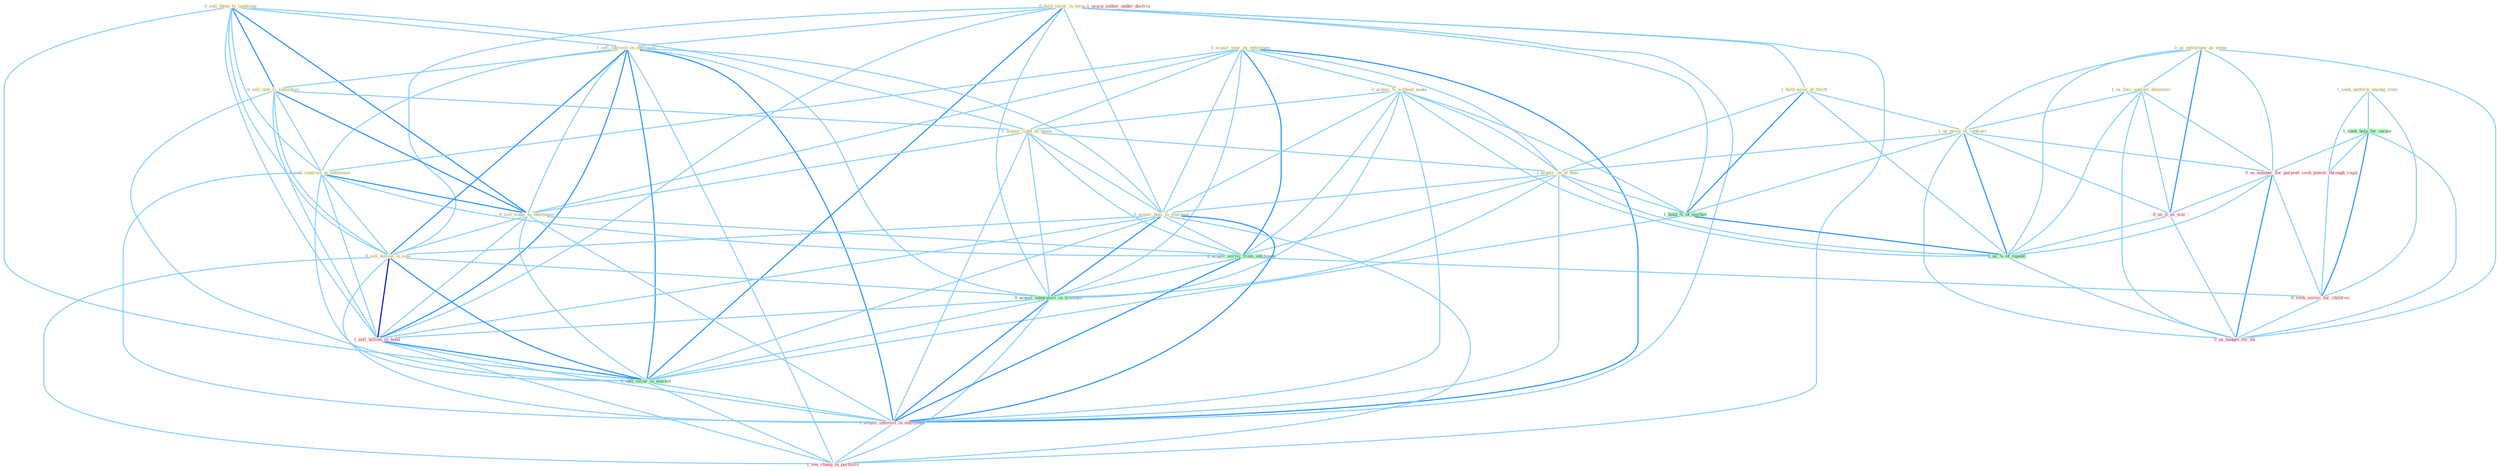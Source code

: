 Graph G{ 
    node
    [shape=polygon,style=filled,width=.5,height=.06,color="#BDFCC9",fixedsize=true,fontsize=4,
    fontcolor="#2f4f4f"];
    {node
    [color="#ffffe0", fontcolor="#8b7d6b"] "0_us_entitynam_as_stone " "0_hold_secur_in_term " "0_sell_them_to_landscap " "1_hold_asset_of_thrift " "1_us_forc_against_demonstr " "0_acquir_year_by_entitynam " "0_acquir_%_without_make " "1_sell_interest_in_othernum " "0_sell_unit_to_subsidiari " "1_us_price_of_contract " "0_sell_contract_at_entitynam " "1_seek_uniform_among_state " "1_acquir_right_to_name " "0_sell_stake_to_entitynam " "1_acquir_on_of_busi " "0_acquir_busi_in_yearnum " "0_sell_billion_in_sale "}
{node [color="#fff0f5", fontcolor="#b22222"] "0_seek_power_through_regul " "0_us_number_for_purpos " "1_sell_billion_in_bond " "0_us_it_as_wai " "1_usurp_author_under_doctrin " "1_acquir_interest_in_entitynam " "0_seek_servic_for_children " "1_see_chang_in_portfolio " "0_us_budget_for_thi "}
edge [color="#B0E2FF"];

	"0_us_entitynam_as_stone " -- "1_us_forc_against_demonstr " [w="1", color="#87cefa" ];
	"0_us_entitynam_as_stone " -- "1_us_price_of_contract " [w="1", color="#87cefa" ];
	"0_us_entitynam_as_stone " -- "0_us_number_for_purpos " [w="1", color="#87cefa" ];
	"0_us_entitynam_as_stone " -- "0_us_it_as_wai " [w="2", color="#1e90ff" , len=0.8];
	"0_us_entitynam_as_stone " -- "1_us_%_of_capabl " [w="1", color="#87cefa" ];
	"0_us_entitynam_as_stone " -- "0_us_budget_for_thi " [w="1", color="#87cefa" ];
	"0_hold_secur_in_term " -- "1_hold_asset_of_thrift " [w="1", color="#87cefa" ];
	"0_hold_secur_in_term " -- "1_sell_interest_in_othernum " [w="1", color="#87cefa" ];
	"0_hold_secur_in_term " -- "0_acquir_busi_in_yearnum " [w="1", color="#87cefa" ];
	"0_hold_secur_in_term " -- "0_sell_billion_in_sale " [w="1", color="#87cefa" ];
	"0_hold_secur_in_term " -- "1_hold_%_of_market " [w="1", color="#87cefa" ];
	"0_hold_secur_in_term " -- "0_acquir_laboratori_in_transact " [w="1", color="#87cefa" ];
	"0_hold_secur_in_term " -- "1_sell_billion_in_bond " [w="1", color="#87cefa" ];
	"0_hold_secur_in_term " -- "0_sell_secur_in_market " [w="2", color="#1e90ff" , len=0.8];
	"0_hold_secur_in_term " -- "1_acquir_interest_in_entitynam " [w="1", color="#87cefa" ];
	"0_hold_secur_in_term " -- "1_see_chang_in_portfolio " [w="1", color="#87cefa" ];
	"0_sell_them_to_landscap " -- "1_sell_interest_in_othernum " [w="1", color="#87cefa" ];
	"0_sell_them_to_landscap " -- "0_sell_unit_to_subsidiari " [w="2", color="#1e90ff" , len=0.8];
	"0_sell_them_to_landscap " -- "0_sell_contract_at_entitynam " [w="1", color="#87cefa" ];
	"0_sell_them_to_landscap " -- "1_acquir_right_to_name " [w="1", color="#87cefa" ];
	"0_sell_them_to_landscap " -- "0_sell_stake_to_entitynam " [w="2", color="#1e90ff" , len=0.8];
	"0_sell_them_to_landscap " -- "0_sell_billion_in_sale " [w="1", color="#87cefa" ];
	"0_sell_them_to_landscap " -- "1_sell_billion_in_bond " [w="1", color="#87cefa" ];
	"0_sell_them_to_landscap " -- "0_sell_secur_in_market " [w="1", color="#87cefa" ];
	"1_hold_asset_of_thrift " -- "1_us_price_of_contract " [w="1", color="#87cefa" ];
	"1_hold_asset_of_thrift " -- "1_acquir_on_of_busi " [w="1", color="#87cefa" ];
	"1_hold_asset_of_thrift " -- "1_hold_%_of_market " [w="2", color="#1e90ff" , len=0.8];
	"1_hold_asset_of_thrift " -- "1_us_%_of_capabl " [w="1", color="#87cefa" ];
	"1_us_forc_against_demonstr " -- "1_us_price_of_contract " [w="1", color="#87cefa" ];
	"1_us_forc_against_demonstr " -- "0_us_number_for_purpos " [w="1", color="#87cefa" ];
	"1_us_forc_against_demonstr " -- "0_us_it_as_wai " [w="1", color="#87cefa" ];
	"1_us_forc_against_demonstr " -- "1_us_%_of_capabl " [w="1", color="#87cefa" ];
	"1_us_forc_against_demonstr " -- "0_us_budget_for_thi " [w="1", color="#87cefa" ];
	"0_acquir_year_by_entitynam " -- "0_acquir_%_without_make " [w="1", color="#87cefa" ];
	"0_acquir_year_by_entitynam " -- "0_sell_contract_at_entitynam " [w="1", color="#87cefa" ];
	"0_acquir_year_by_entitynam " -- "1_acquir_right_to_name " [w="1", color="#87cefa" ];
	"0_acquir_year_by_entitynam " -- "0_sell_stake_to_entitynam " [w="1", color="#87cefa" ];
	"0_acquir_year_by_entitynam " -- "1_acquir_on_of_busi " [w="1", color="#87cefa" ];
	"0_acquir_year_by_entitynam " -- "0_acquir_busi_in_yearnum " [w="1", color="#87cefa" ];
	"0_acquir_year_by_entitynam " -- "0_acquir_servic_from_entitynam " [w="2", color="#1e90ff" , len=0.8];
	"0_acquir_year_by_entitynam " -- "0_acquir_laboratori_in_transact " [w="1", color="#87cefa" ];
	"0_acquir_year_by_entitynam " -- "1_acquir_interest_in_entitynam " [w="2", color="#1e90ff" , len=0.8];
	"0_acquir_%_without_make " -- "1_acquir_right_to_name " [w="1", color="#87cefa" ];
	"0_acquir_%_without_make " -- "1_acquir_on_of_busi " [w="1", color="#87cefa" ];
	"0_acquir_%_without_make " -- "0_acquir_busi_in_yearnum " [w="1", color="#87cefa" ];
	"0_acquir_%_without_make " -- "0_acquir_servic_from_entitynam " [w="1", color="#87cefa" ];
	"0_acquir_%_without_make " -- "1_hold_%_of_market " [w="1", color="#87cefa" ];
	"0_acquir_%_without_make " -- "0_acquir_laboratori_in_transact " [w="1", color="#87cefa" ];
	"0_acquir_%_without_make " -- "1_us_%_of_capabl " [w="1", color="#87cefa" ];
	"0_acquir_%_without_make " -- "1_acquir_interest_in_entitynam " [w="1", color="#87cefa" ];
	"1_sell_interest_in_othernum " -- "0_sell_unit_to_subsidiari " [w="1", color="#87cefa" ];
	"1_sell_interest_in_othernum " -- "0_sell_contract_at_entitynam " [w="1", color="#87cefa" ];
	"1_sell_interest_in_othernum " -- "0_sell_stake_to_entitynam " [w="1", color="#87cefa" ];
	"1_sell_interest_in_othernum " -- "0_acquir_busi_in_yearnum " [w="1", color="#87cefa" ];
	"1_sell_interest_in_othernum " -- "0_sell_billion_in_sale " [w="2", color="#1e90ff" , len=0.8];
	"1_sell_interest_in_othernum " -- "0_acquir_laboratori_in_transact " [w="1", color="#87cefa" ];
	"1_sell_interest_in_othernum " -- "1_sell_billion_in_bond " [w="2", color="#1e90ff" , len=0.8];
	"1_sell_interest_in_othernum " -- "0_sell_secur_in_market " [w="2", color="#1e90ff" , len=0.8];
	"1_sell_interest_in_othernum " -- "1_acquir_interest_in_entitynam " [w="2", color="#1e90ff" , len=0.8];
	"1_sell_interest_in_othernum " -- "1_see_chang_in_portfolio " [w="1", color="#87cefa" ];
	"0_sell_unit_to_subsidiari " -- "0_sell_contract_at_entitynam " [w="1", color="#87cefa" ];
	"0_sell_unit_to_subsidiari " -- "1_acquir_right_to_name " [w="1", color="#87cefa" ];
	"0_sell_unit_to_subsidiari " -- "0_sell_stake_to_entitynam " [w="2", color="#1e90ff" , len=0.8];
	"0_sell_unit_to_subsidiari " -- "0_sell_billion_in_sale " [w="1", color="#87cefa" ];
	"0_sell_unit_to_subsidiari " -- "1_sell_billion_in_bond " [w="1", color="#87cefa" ];
	"0_sell_unit_to_subsidiari " -- "0_sell_secur_in_market " [w="1", color="#87cefa" ];
	"1_us_price_of_contract " -- "1_acquir_on_of_busi " [w="1", color="#87cefa" ];
	"1_us_price_of_contract " -- "1_hold_%_of_market " [w="1", color="#87cefa" ];
	"1_us_price_of_contract " -- "0_us_number_for_purpos " [w="1", color="#87cefa" ];
	"1_us_price_of_contract " -- "0_us_it_as_wai " [w="1", color="#87cefa" ];
	"1_us_price_of_contract " -- "1_us_%_of_capabl " [w="2", color="#1e90ff" , len=0.8];
	"1_us_price_of_contract " -- "0_us_budget_for_thi " [w="1", color="#87cefa" ];
	"0_sell_contract_at_entitynam " -- "0_sell_stake_to_entitynam " [w="2", color="#1e90ff" , len=0.8];
	"0_sell_contract_at_entitynam " -- "0_sell_billion_in_sale " [w="1", color="#87cefa" ];
	"0_sell_contract_at_entitynam " -- "0_acquir_servic_from_entitynam " [w="1", color="#87cefa" ];
	"0_sell_contract_at_entitynam " -- "1_sell_billion_in_bond " [w="1", color="#87cefa" ];
	"0_sell_contract_at_entitynam " -- "0_sell_secur_in_market " [w="1", color="#87cefa" ];
	"0_sell_contract_at_entitynam " -- "1_acquir_interest_in_entitynam " [w="1", color="#87cefa" ];
	"1_seek_uniform_among_state " -- "1_seek_help_for_owner " [w="1", color="#87cefa" ];
	"1_seek_uniform_among_state " -- "0_seek_power_through_regul " [w="1", color="#87cefa" ];
	"1_seek_uniform_among_state " -- "0_seek_servic_for_children " [w="1", color="#87cefa" ];
	"1_acquir_right_to_name " -- "0_sell_stake_to_entitynam " [w="1", color="#87cefa" ];
	"1_acquir_right_to_name " -- "1_acquir_on_of_busi " [w="1", color="#87cefa" ];
	"1_acquir_right_to_name " -- "0_acquir_busi_in_yearnum " [w="1", color="#87cefa" ];
	"1_acquir_right_to_name " -- "0_acquir_servic_from_entitynam " [w="1", color="#87cefa" ];
	"1_acquir_right_to_name " -- "0_acquir_laboratori_in_transact " [w="1", color="#87cefa" ];
	"1_acquir_right_to_name " -- "1_acquir_interest_in_entitynam " [w="1", color="#87cefa" ];
	"0_sell_stake_to_entitynam " -- "0_sell_billion_in_sale " [w="1", color="#87cefa" ];
	"0_sell_stake_to_entitynam " -- "0_acquir_servic_from_entitynam " [w="1", color="#87cefa" ];
	"0_sell_stake_to_entitynam " -- "1_sell_billion_in_bond " [w="1", color="#87cefa" ];
	"0_sell_stake_to_entitynam " -- "0_sell_secur_in_market " [w="1", color="#87cefa" ];
	"0_sell_stake_to_entitynam " -- "1_acquir_interest_in_entitynam " [w="1", color="#87cefa" ];
	"1_acquir_on_of_busi " -- "0_acquir_busi_in_yearnum " [w="1", color="#87cefa" ];
	"1_acquir_on_of_busi " -- "0_acquir_servic_from_entitynam " [w="1", color="#87cefa" ];
	"1_acquir_on_of_busi " -- "1_hold_%_of_market " [w="1", color="#87cefa" ];
	"1_acquir_on_of_busi " -- "0_acquir_laboratori_in_transact " [w="1", color="#87cefa" ];
	"1_acquir_on_of_busi " -- "1_us_%_of_capabl " [w="1", color="#87cefa" ];
	"1_acquir_on_of_busi " -- "1_acquir_interest_in_entitynam " [w="1", color="#87cefa" ];
	"0_acquir_busi_in_yearnum " -- "0_sell_billion_in_sale " [w="1", color="#87cefa" ];
	"0_acquir_busi_in_yearnum " -- "0_acquir_servic_from_entitynam " [w="1", color="#87cefa" ];
	"0_acquir_busi_in_yearnum " -- "0_acquir_laboratori_in_transact " [w="2", color="#1e90ff" , len=0.8];
	"0_acquir_busi_in_yearnum " -- "1_sell_billion_in_bond " [w="1", color="#87cefa" ];
	"0_acquir_busi_in_yearnum " -- "0_sell_secur_in_market " [w="1", color="#87cefa" ];
	"0_acquir_busi_in_yearnum " -- "1_acquir_interest_in_entitynam " [w="2", color="#1e90ff" , len=0.8];
	"0_acquir_busi_in_yearnum " -- "1_see_chang_in_portfolio " [w="1", color="#87cefa" ];
	"0_sell_billion_in_sale " -- "0_acquir_laboratori_in_transact " [w="1", color="#87cefa" ];
	"0_sell_billion_in_sale " -- "1_sell_billion_in_bond " [w="3", color="#0000cd" , len=0.6];
	"0_sell_billion_in_sale " -- "0_sell_secur_in_market " [w="2", color="#1e90ff" , len=0.8];
	"0_sell_billion_in_sale " -- "1_acquir_interest_in_entitynam " [w="1", color="#87cefa" ];
	"0_sell_billion_in_sale " -- "1_see_chang_in_portfolio " [w="1", color="#87cefa" ];
	"1_seek_help_for_owner " -- "0_seek_power_through_regul " [w="1", color="#87cefa" ];
	"1_seek_help_for_owner " -- "0_us_number_for_purpos " [w="1", color="#87cefa" ];
	"1_seek_help_for_owner " -- "0_seek_servic_for_children " [w="2", color="#1e90ff" , len=0.8];
	"1_seek_help_for_owner " -- "0_us_budget_for_thi " [w="1", color="#87cefa" ];
	"0_acquir_servic_from_entitynam " -- "0_acquir_laboratori_in_transact " [w="1", color="#87cefa" ];
	"0_acquir_servic_from_entitynam " -- "1_acquir_interest_in_entitynam " [w="2", color="#1e90ff" , len=0.8];
	"0_acquir_servic_from_entitynam " -- "0_seek_servic_for_children " [w="1", color="#87cefa" ];
	"1_hold_%_of_market " -- "1_us_%_of_capabl " [w="2", color="#1e90ff" , len=0.8];
	"1_hold_%_of_market " -- "0_sell_secur_in_market " [w="1", color="#87cefa" ];
	"0_seek_power_through_regul " -- "0_seek_servic_for_children " [w="1", color="#87cefa" ];
	"0_us_number_for_purpos " -- "0_us_it_as_wai " [w="1", color="#87cefa" ];
	"0_us_number_for_purpos " -- "1_us_%_of_capabl " [w="1", color="#87cefa" ];
	"0_us_number_for_purpos " -- "0_seek_servic_for_children " [w="1", color="#87cefa" ];
	"0_us_number_for_purpos " -- "0_us_budget_for_thi " [w="2", color="#1e90ff" , len=0.8];
	"0_acquir_laboratori_in_transact " -- "1_sell_billion_in_bond " [w="1", color="#87cefa" ];
	"0_acquir_laboratori_in_transact " -- "0_sell_secur_in_market " [w="1", color="#87cefa" ];
	"0_acquir_laboratori_in_transact " -- "1_acquir_interest_in_entitynam " [w="2", color="#1e90ff" , len=0.8];
	"0_acquir_laboratori_in_transact " -- "1_see_chang_in_portfolio " [w="1", color="#87cefa" ];
	"1_sell_billion_in_bond " -- "0_sell_secur_in_market " [w="2", color="#1e90ff" , len=0.8];
	"1_sell_billion_in_bond " -- "1_acquir_interest_in_entitynam " [w="1", color="#87cefa" ];
	"1_sell_billion_in_bond " -- "1_see_chang_in_portfolio " [w="1", color="#87cefa" ];
	"0_us_it_as_wai " -- "1_us_%_of_capabl " [w="1", color="#87cefa" ];
	"0_us_it_as_wai " -- "0_us_budget_for_thi " [w="1", color="#87cefa" ];
	"1_us_%_of_capabl " -- "0_us_budget_for_thi " [w="1", color="#87cefa" ];
	"0_sell_secur_in_market " -- "1_acquir_interest_in_entitynam " [w="1", color="#87cefa" ];
	"0_sell_secur_in_market " -- "1_see_chang_in_portfolio " [w="1", color="#87cefa" ];
	"1_acquir_interest_in_entitynam " -- "1_see_chang_in_portfolio " [w="1", color="#87cefa" ];
	"0_seek_servic_for_children " -- "0_us_budget_for_thi " [w="1", color="#87cefa" ];
}